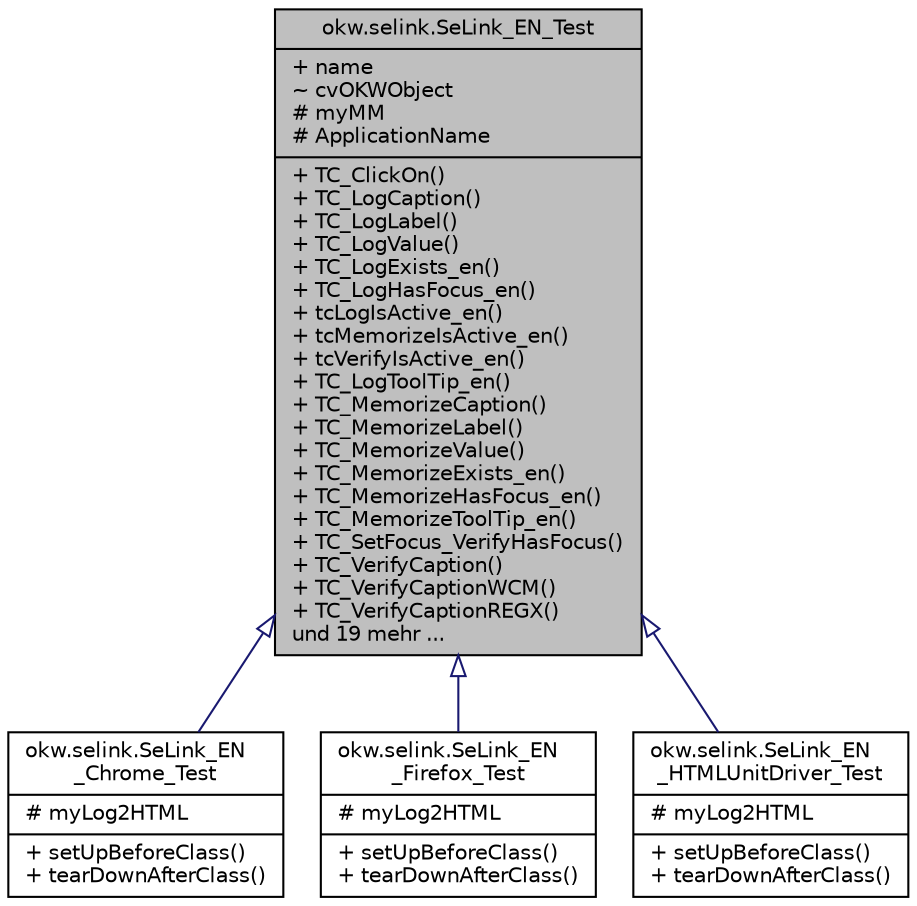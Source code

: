digraph "okw.selink.SeLink_EN_Test"
{
 // INTERACTIVE_SVG=YES
 // LATEX_PDF_SIZE
  edge [fontname="Helvetica",fontsize="10",labelfontname="Helvetica",labelfontsize="10"];
  node [fontname="Helvetica",fontsize="10",shape=record];
  Node0 [label="{okw.selink.SeLink_EN_Test\n|+ name\l~ cvOKWObject\l# myMM\l# ApplicationName\l|+ TC_ClickOn()\l+ TC_LogCaption()\l+ TC_LogLabel()\l+ TC_LogValue()\l+ TC_LogExists_en()\l+ TC_LogHasFocus_en()\l+ tcLogIsActive_en()\l+ tcMemorizeIsActive_en()\l+ tcVerifyIsActive_en()\l+ TC_LogToolTip_en()\l+ TC_MemorizeCaption()\l+ TC_MemorizeLabel()\l+ TC_MemorizeValue()\l+ TC_MemorizeExists_en()\l+ TC_MemorizeHasFocus_en()\l+ TC_MemorizeToolTip_en()\l+ TC_SetFocus_VerifyHasFocus()\l+ TC_VerifyCaption()\l+ TC_VerifyCaptionWCM()\l+ TC_VerifyCaptionREGX()\lund 19 mehr ...\l}",height=0.2,width=0.4,color="black", fillcolor="grey75", style="filled", fontcolor="black",tooltip=" "];
  Node0 -> Node1 [dir="back",color="midnightblue",fontsize="10",style="solid",arrowtail="onormal",fontname="Helvetica"];
  Node1 [label="{okw.selink.SeLink_EN\l_Chrome_Test\n|# myLog2HTML\l|+ setUpBeforeClass()\l+ tearDownAfterClass()\l}",height=0.2,width=0.4,color="black", fillcolor="white", style="filled",URL="$classokw_1_1selink_1_1_se_link___e_n___chrome___test.html",tooltip=" "];
  Node0 -> Node2 [dir="back",color="midnightblue",fontsize="10",style="solid",arrowtail="onormal",fontname="Helvetica"];
  Node2 [label="{okw.selink.SeLink_EN\l_Firefox_Test\n|# myLog2HTML\l|+ setUpBeforeClass()\l+ tearDownAfterClass()\l}",height=0.2,width=0.4,color="black", fillcolor="white", style="filled",URL="$classokw_1_1selink_1_1_se_link___e_n___firefox___test.html",tooltip=" "];
  Node0 -> Node3 [dir="back",color="midnightblue",fontsize="10",style="solid",arrowtail="onormal",fontname="Helvetica"];
  Node3 [label="{okw.selink.SeLink_EN\l_HTMLUnitDriver_Test\n|# myLog2HTML\l|+ setUpBeforeClass()\l+ tearDownAfterClass()\l}",height=0.2,width=0.4,color="black", fillcolor="white", style="filled",URL="$classokw_1_1selink_1_1_se_link___e_n___h_t_m_l_unit_driver___test.html",tooltip=" "];
}
